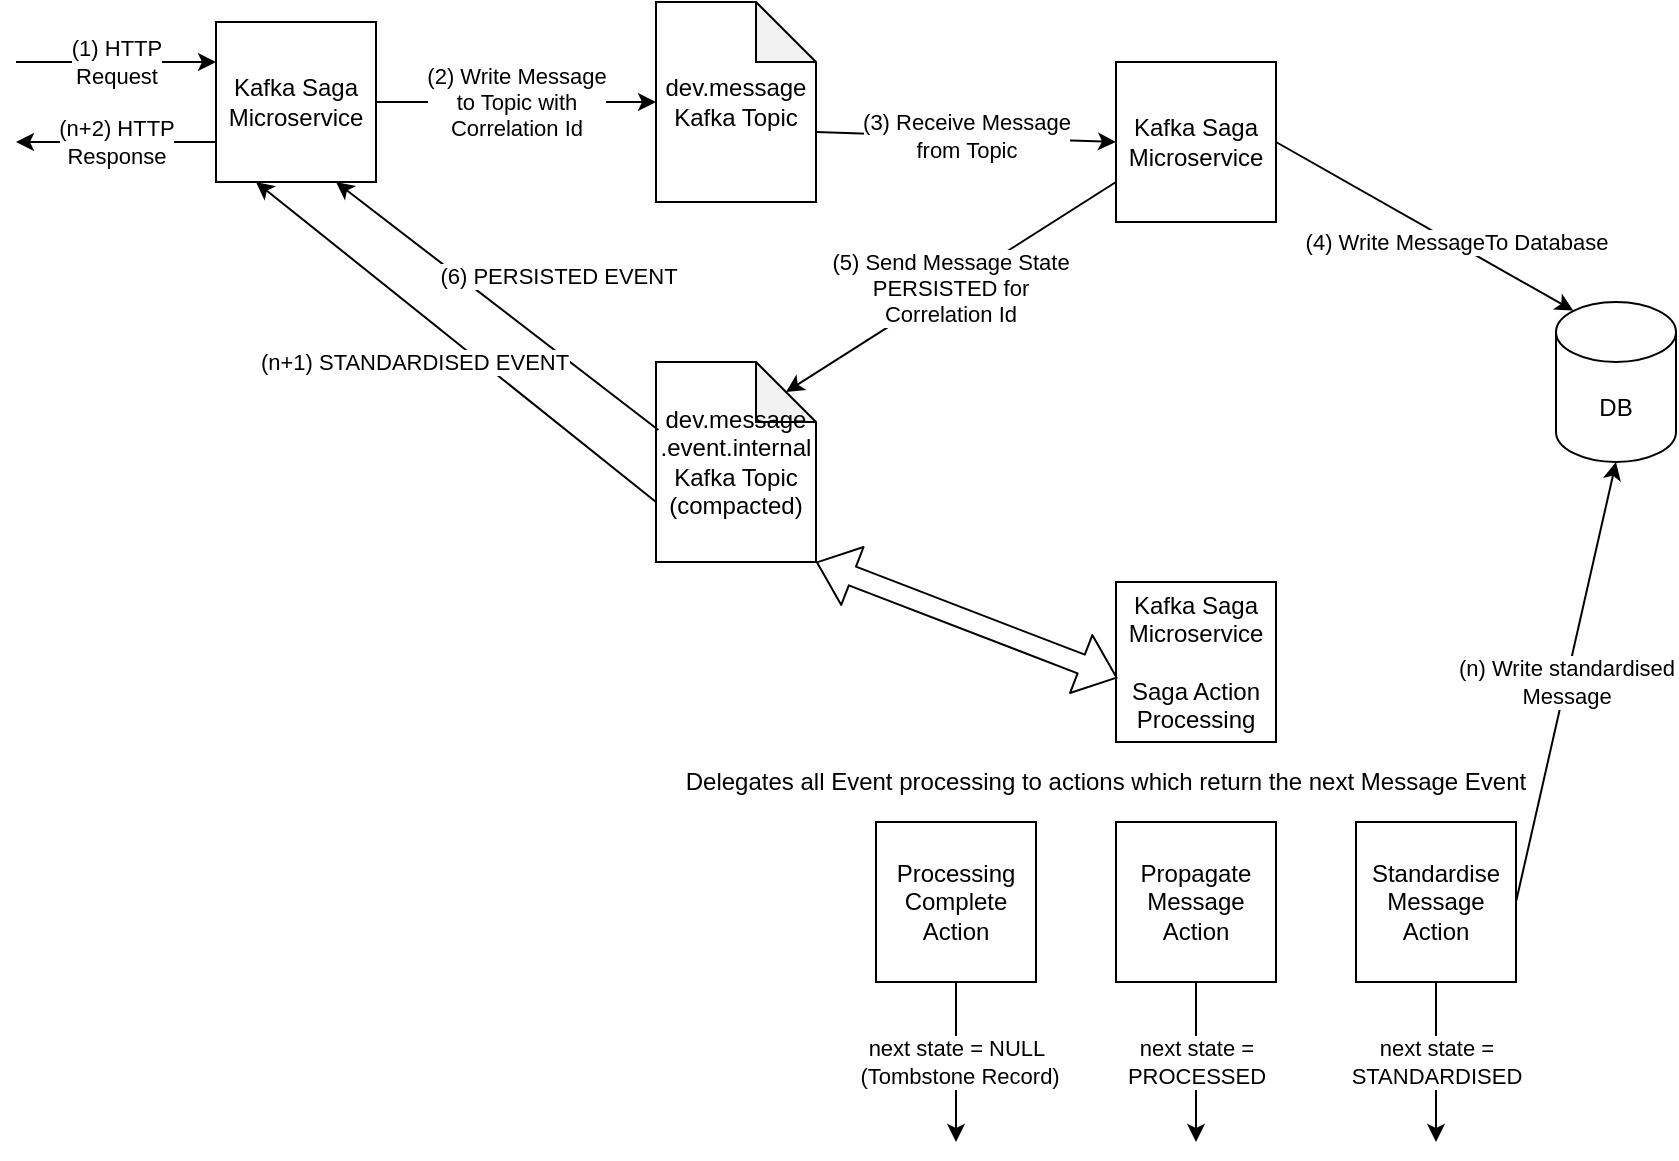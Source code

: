 <mxfile version="14.4.3" type="device"><diagram id="cOM1MqoWigxn6Ae26c5o" name="Page-1"><mxGraphModel dx="2574" dy="1412" grid="1" gridSize="10" guides="1" tooltips="1" connect="1" arrows="1" fold="1" page="1" pageScale="1" pageWidth="1169" pageHeight="827" math="0" shadow="0"><root><mxCell id="0"/><mxCell id="1" parent="0"/><mxCell id="kon-1XkL3XlJtHgChcqn-1" value="dev.message&lt;br&gt;Kafka Topic" style="shape=note;whiteSpace=wrap;html=1;backgroundOutline=1;darkOpacity=0.05;" vertex="1" parent="1"><mxGeometry x="360" y="40" width="80" height="100" as="geometry"/></mxCell><mxCell id="kon-1XkL3XlJtHgChcqn-2" value="dev.message&lt;br&gt;.event.internal&lt;br&gt;Kafka Topic&lt;br&gt;(compacted)" style="shape=note;whiteSpace=wrap;html=1;backgroundOutline=1;darkOpacity=0.05;" vertex="1" parent="1"><mxGeometry x="360" y="220" width="80" height="100" as="geometry"/></mxCell><mxCell id="kon-1XkL3XlJtHgChcqn-3" value="Kafka Saga&lt;br&gt;Microservice" style="whiteSpace=wrap;html=1;aspect=fixed;" vertex="1" parent="1"><mxGeometry x="140" y="50" width="80" height="80" as="geometry"/></mxCell><mxCell id="kon-1XkL3XlJtHgChcqn-6" value="(1) HTTP&lt;br&gt;Request" style="endArrow=classic;html=1;entryX=0;entryY=0.25;entryDx=0;entryDy=0;" edge="1" parent="1" target="kon-1XkL3XlJtHgChcqn-3"><mxGeometry width="50" height="50" relative="1" as="geometry"><mxPoint x="40" y="70" as="sourcePoint"/><mxPoint x="90" y="80" as="targetPoint"/></mxGeometry></mxCell><mxCell id="kon-1XkL3XlJtHgChcqn-9" value="(2) Write Message&lt;br&gt;to Topic with&lt;br&gt;Correlation Id" style="endArrow=classic;html=1;exitX=1;exitY=0.5;exitDx=0;exitDy=0;entryX=0;entryY=0.5;entryDx=0;entryDy=0;entryPerimeter=0;" edge="1" parent="1" source="kon-1XkL3XlJtHgChcqn-3" target="kon-1XkL3XlJtHgChcqn-1"><mxGeometry width="50" height="50" relative="1" as="geometry"><mxPoint x="390" y="380" as="sourcePoint"/><mxPoint x="440" y="330" as="targetPoint"/></mxGeometry></mxCell><mxCell id="kon-1XkL3XlJtHgChcqn-14" value="(5) Send Message State&lt;br&gt;PERSISTED for&lt;br&gt;Correlation Id" style="edgeStyle=none;rounded=0;orthogonalLoop=1;jettySize=auto;html=1;exitX=0;exitY=0.75;exitDx=0;exitDy=0;entryX=0;entryY=0;entryDx=65;entryDy=15;entryPerimeter=0;" edge="1" parent="1" source="kon-1XkL3XlJtHgChcqn-10" target="kon-1XkL3XlJtHgChcqn-2"><mxGeometry relative="1" as="geometry"/></mxCell><mxCell id="kon-1XkL3XlJtHgChcqn-10" value="Kafka Saga&lt;br&gt;Microservice" style="whiteSpace=wrap;html=1;aspect=fixed;" vertex="1" parent="1"><mxGeometry x="590" y="70" width="80" height="80" as="geometry"/></mxCell><mxCell id="kon-1XkL3XlJtHgChcqn-11" value="(3) Receive Message&lt;br&gt;from Topic" style="endArrow=classic;html=1;exitX=0;exitY=0;exitDx=80;exitDy=65;entryX=0;entryY=0.5;entryDx=0;entryDy=0;exitPerimeter=0;" edge="1" parent="1" source="kon-1XkL3XlJtHgChcqn-1" target="kon-1XkL3XlJtHgChcqn-10"><mxGeometry width="50" height="50" relative="1" as="geometry"><mxPoint x="230" y="100" as="sourcePoint"/><mxPoint x="370" y="100" as="targetPoint"/></mxGeometry></mxCell><mxCell id="kon-1XkL3XlJtHgChcqn-12" value="DB" style="shape=cylinder3;whiteSpace=wrap;html=1;boundedLbl=1;backgroundOutline=1;size=15;" vertex="1" parent="1"><mxGeometry x="810" y="190" width="60" height="80" as="geometry"/></mxCell><mxCell id="kon-1XkL3XlJtHgChcqn-13" value="(4) Write MessageTo Database" style="endArrow=classic;html=1;exitX=1;exitY=0.5;exitDx=0;exitDy=0;entryX=0.145;entryY=0;entryDx=0;entryDy=4.35;entryPerimeter=0;" edge="1" parent="1" source="kon-1XkL3XlJtHgChcqn-10" target="kon-1XkL3XlJtHgChcqn-12"><mxGeometry x="0.204" y="1" width="50" height="50" relative="1" as="geometry"><mxPoint x="450" y="115" as="sourcePoint"/><mxPoint x="600" y="120" as="targetPoint"/><mxPoint as="offset"/></mxGeometry></mxCell><mxCell id="kon-1XkL3XlJtHgChcqn-15" value="(6) PERSISTED EVENT" style="edgeStyle=none;rounded=0;orthogonalLoop=1;jettySize=auto;html=1;exitX=0.015;exitY=0.34;exitDx=0;exitDy=0;entryX=0.75;entryY=1;entryDx=0;entryDy=0;exitPerimeter=0;" edge="1" parent="1" source="kon-1XkL3XlJtHgChcqn-2" target="kon-1XkL3XlJtHgChcqn-3"><mxGeometry x="-0.149" y="-30" relative="1" as="geometry"><mxPoint x="600" y="140" as="sourcePoint"/><mxPoint x="435" y="245" as="targetPoint"/><mxPoint as="offset"/></mxGeometry></mxCell><mxCell id="kon-1XkL3XlJtHgChcqn-16" value="Kafka Saga&lt;br&gt;Microservice&lt;br&gt;&lt;br&gt;Saga Action&lt;br&gt;Processing" style="whiteSpace=wrap;html=1;aspect=fixed;" vertex="1" parent="1"><mxGeometry x="590" y="330" width="80" height="80" as="geometry"/></mxCell><mxCell id="kon-1XkL3XlJtHgChcqn-17" value="" style="shape=flexArrow;endArrow=classic;startArrow=classic;html=1;exitX=1;exitY=1;exitDx=0;exitDy=0;exitPerimeter=0;entryX=0.01;entryY=0.6;entryDx=0;entryDy=0;entryPerimeter=0;" edge="1" parent="1" source="kon-1XkL3XlJtHgChcqn-2" target="kon-1XkL3XlJtHgChcqn-16"><mxGeometry width="50" height="50" relative="1" as="geometry"><mxPoint x="450" y="330" as="sourcePoint"/><mxPoint x="470" y="400" as="targetPoint"/></mxGeometry></mxCell><mxCell id="kon-1XkL3XlJtHgChcqn-18" value="Processing Complete&lt;br&gt;Action" style="whiteSpace=wrap;html=1;aspect=fixed;" vertex="1" parent="1"><mxGeometry x="470" y="450" width="80" height="80" as="geometry"/></mxCell><mxCell id="kon-1XkL3XlJtHgChcqn-19" value="Propagate Message Action" style="whiteSpace=wrap;html=1;aspect=fixed;" vertex="1" parent="1"><mxGeometry x="590" y="450" width="80" height="80" as="geometry"/></mxCell><mxCell id="kon-1XkL3XlJtHgChcqn-20" value="Standardise Message Action" style="whiteSpace=wrap;html=1;aspect=fixed;" vertex="1" parent="1"><mxGeometry x="710" y="450" width="80" height="80" as="geometry"/></mxCell><mxCell id="kon-1XkL3XlJtHgChcqn-21" value="(n) Write standardised&lt;br&gt;Message" style="endArrow=classic;html=1;entryX=0.5;entryY=1;entryDx=0;entryDy=0;entryPerimeter=0;exitX=1;exitY=0.5;exitDx=0;exitDy=0;" edge="1" parent="1" source="kon-1XkL3XlJtHgChcqn-20" target="kon-1XkL3XlJtHgChcqn-12"><mxGeometry width="50" height="50" relative="1" as="geometry"><mxPoint x="610" y="580" as="sourcePoint"/><mxPoint x="660" y="530" as="targetPoint"/></mxGeometry></mxCell><mxCell id="kon-1XkL3XlJtHgChcqn-22" value="next state =&lt;br&gt;STANDARDISED" style="endArrow=classic;html=1;exitX=0.5;exitY=1;exitDx=0;exitDy=0;" edge="1" parent="1" source="kon-1XkL3XlJtHgChcqn-20"><mxGeometry width="50" height="50" relative="1" as="geometry"><mxPoint x="740" y="560" as="sourcePoint"/><mxPoint x="750" y="610" as="targetPoint"/></mxGeometry></mxCell><mxCell id="kon-1XkL3XlJtHgChcqn-23" value="next state =&lt;br&gt;PROCESSED" style="endArrow=classic;html=1;exitX=0.5;exitY=1;exitDx=0;exitDy=0;" edge="1" parent="1" source="kon-1XkL3XlJtHgChcqn-19"><mxGeometry width="50" height="50" relative="1" as="geometry"><mxPoint x="640" y="550" as="sourcePoint"/><mxPoint x="630" y="610" as="targetPoint"/></mxGeometry></mxCell><mxCell id="kon-1XkL3XlJtHgChcqn-24" value="next state = NULL&lt;br&gt;&amp;nbsp;(Tombstone Record)" style="endArrow=classic;html=1;exitX=0.5;exitY=1;exitDx=0;exitDy=0;" edge="1" parent="1" source="kon-1XkL3XlJtHgChcqn-18"><mxGeometry width="50" height="50" relative="1" as="geometry"><mxPoint x="520" y="560" as="sourcePoint"/><mxPoint x="510" y="610" as="targetPoint"/></mxGeometry></mxCell><mxCell id="kon-1XkL3XlJtHgChcqn-25" value="(n+1) STANDARDISED EVENT" style="edgeStyle=none;rounded=0;orthogonalLoop=1;jettySize=auto;html=1;entryX=0.25;entryY=1;entryDx=0;entryDy=0;" edge="1" parent="1" target="kon-1XkL3XlJtHgChcqn-3"><mxGeometry x="0.073" y="20" relative="1" as="geometry"><mxPoint x="360" y="290" as="sourcePoint"/><mxPoint x="210" y="140" as="targetPoint"/><mxPoint x="-1" as="offset"/></mxGeometry></mxCell><mxCell id="kon-1XkL3XlJtHgChcqn-26" value="(n+2) HTTP&lt;br&gt;Response" style="endArrow=classic;html=1;exitX=0;exitY=0.75;exitDx=0;exitDy=0;" edge="1" parent="1" source="kon-1XkL3XlJtHgChcqn-3"><mxGeometry width="50" height="50" relative="1" as="geometry"><mxPoint x="100" y="150" as="sourcePoint"/><mxPoint x="40" y="110" as="targetPoint"/></mxGeometry></mxCell><mxCell id="kon-1XkL3XlJtHgChcqn-28" value="Delegates all Event processing to actions which return the next Message Event" style="text;html=1;strokeColor=none;fillColor=none;align=center;verticalAlign=middle;whiteSpace=wrap;rounded=0;" vertex="1" parent="1"><mxGeometry x="360" y="420" width="450" height="20" as="geometry"/></mxCell></root></mxGraphModel></diagram></mxfile>